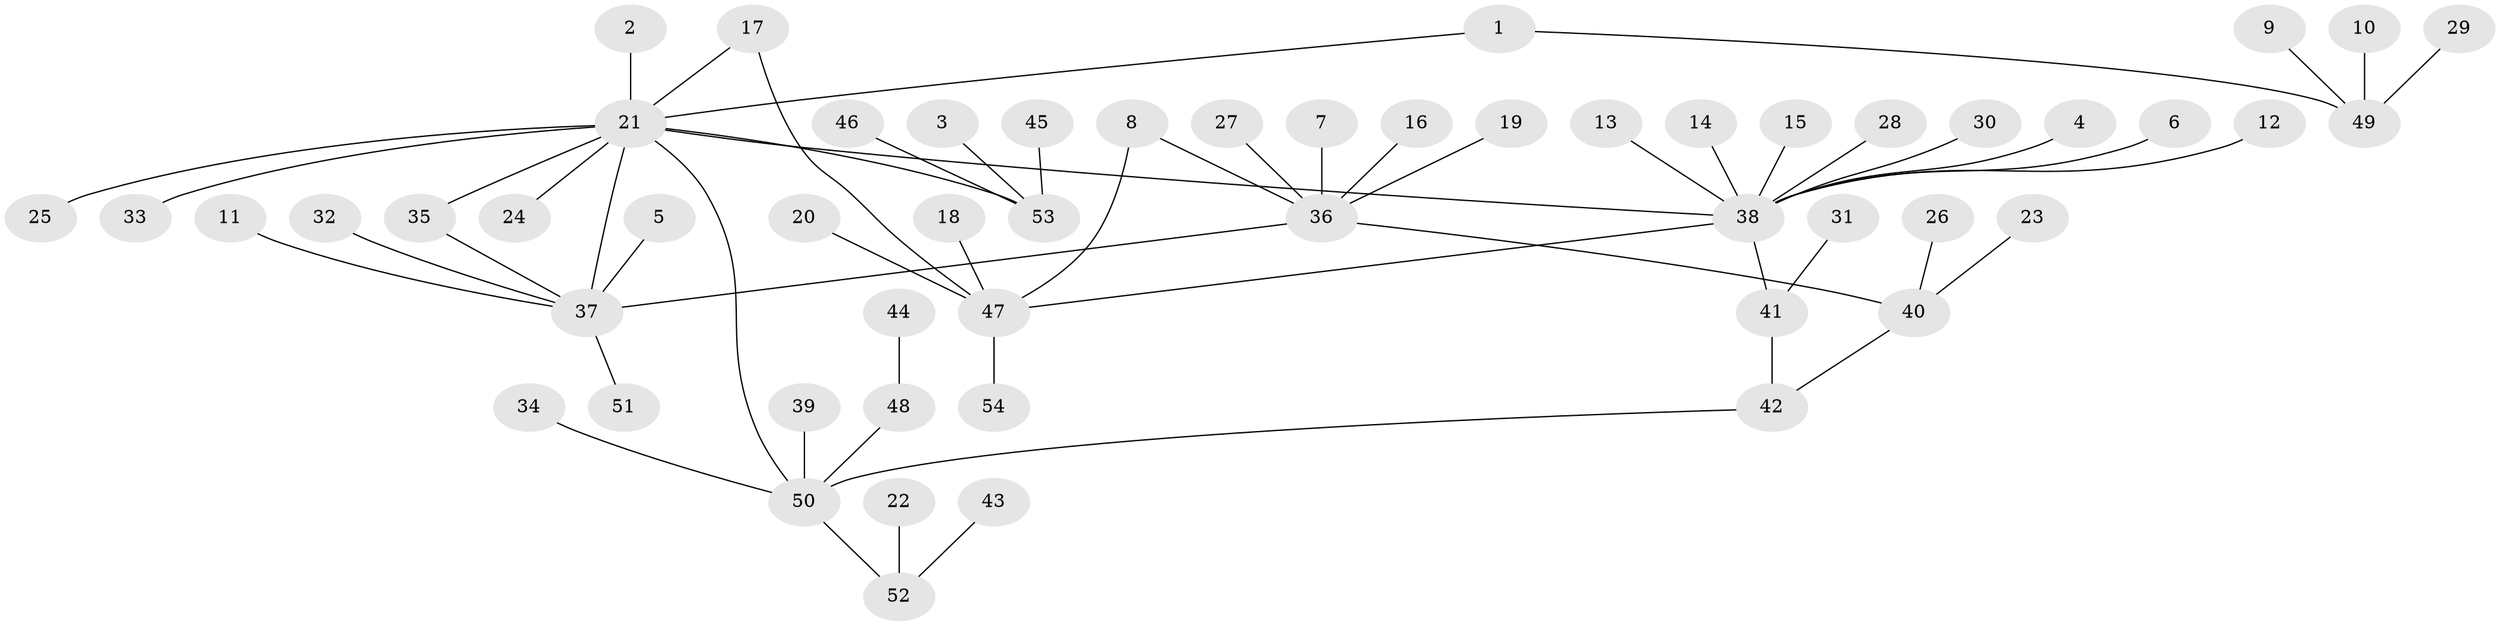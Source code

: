 // original degree distribution, {2: 0.1388888888888889, 13: 0.009259259259259259, 1: 0.6574074074074074, 14: 0.009259259259259259, 5: 0.037037037037037035, 3: 0.06481481481481481, 9: 0.009259259259259259, 8: 0.009259259259259259, 6: 0.018518518518518517, 7: 0.018518518518518517, 4: 0.027777777777777776}
// Generated by graph-tools (version 1.1) at 2025/49/03/09/25 03:49:51]
// undirected, 54 vertices, 58 edges
graph export_dot {
graph [start="1"]
  node [color=gray90,style=filled];
  1;
  2;
  3;
  4;
  5;
  6;
  7;
  8;
  9;
  10;
  11;
  12;
  13;
  14;
  15;
  16;
  17;
  18;
  19;
  20;
  21;
  22;
  23;
  24;
  25;
  26;
  27;
  28;
  29;
  30;
  31;
  32;
  33;
  34;
  35;
  36;
  37;
  38;
  39;
  40;
  41;
  42;
  43;
  44;
  45;
  46;
  47;
  48;
  49;
  50;
  51;
  52;
  53;
  54;
  1 -- 21 [weight=1.0];
  1 -- 49 [weight=1.0];
  2 -- 21 [weight=1.0];
  3 -- 53 [weight=1.0];
  4 -- 38 [weight=1.0];
  5 -- 37 [weight=1.0];
  6 -- 38 [weight=1.0];
  7 -- 36 [weight=1.0];
  8 -- 36 [weight=1.0];
  8 -- 47 [weight=1.0];
  9 -- 49 [weight=1.0];
  10 -- 49 [weight=1.0];
  11 -- 37 [weight=1.0];
  12 -- 38 [weight=1.0];
  13 -- 38 [weight=1.0];
  14 -- 38 [weight=1.0];
  15 -- 38 [weight=1.0];
  16 -- 36 [weight=1.0];
  17 -- 21 [weight=1.0];
  17 -- 47 [weight=1.0];
  18 -- 47 [weight=1.0];
  19 -- 36 [weight=1.0];
  20 -- 47 [weight=1.0];
  21 -- 24 [weight=1.0];
  21 -- 25 [weight=1.0];
  21 -- 33 [weight=1.0];
  21 -- 35 [weight=1.0];
  21 -- 37 [weight=1.0];
  21 -- 38 [weight=1.0];
  21 -- 50 [weight=1.0];
  21 -- 53 [weight=1.0];
  22 -- 52 [weight=1.0];
  23 -- 40 [weight=1.0];
  26 -- 40 [weight=1.0];
  27 -- 36 [weight=1.0];
  28 -- 38 [weight=1.0];
  29 -- 49 [weight=1.0];
  30 -- 38 [weight=1.0];
  31 -- 41 [weight=1.0];
  32 -- 37 [weight=1.0];
  34 -- 50 [weight=1.0];
  35 -- 37 [weight=1.0];
  36 -- 37 [weight=1.0];
  36 -- 40 [weight=1.0];
  37 -- 51 [weight=1.0];
  38 -- 41 [weight=1.0];
  38 -- 47 [weight=1.0];
  39 -- 50 [weight=1.0];
  40 -- 42 [weight=1.0];
  41 -- 42 [weight=1.0];
  42 -- 50 [weight=1.0];
  43 -- 52 [weight=1.0];
  44 -- 48 [weight=1.0];
  45 -- 53 [weight=1.0];
  46 -- 53 [weight=1.0];
  47 -- 54 [weight=1.0];
  48 -- 50 [weight=1.0];
  50 -- 52 [weight=1.0];
}
